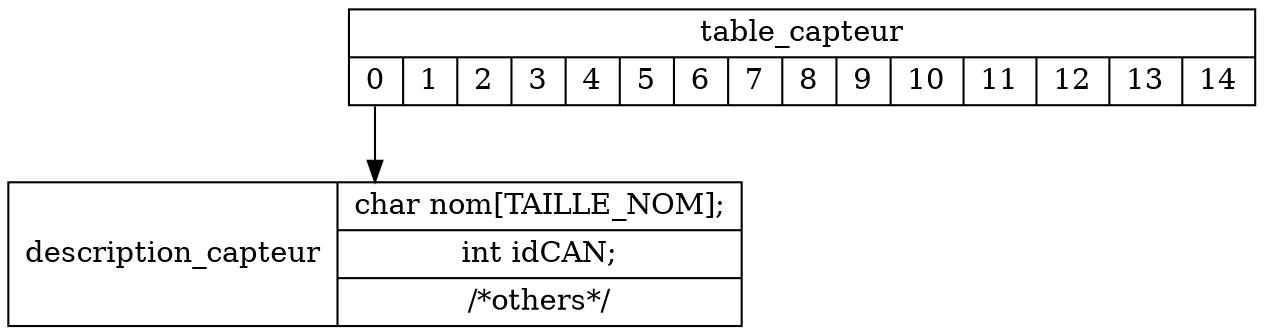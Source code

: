 digraph table_capteur {
		
	graph [
		fontsize = 11.5;
		dpi = 300;
	]
	
	"table_capteur" [
		headlabel = "truc"
		label = "{table_capteur|{<capt0> 0| 1| 2| 3| 4| 5| 6| 7| 8| 9| 10| 11| 12| 13| 14}}"
		shape = "record"
	]

	"description_capteur" [
		label = "description_capteur|{char nom[TAILLE_NOM];| int idCAN;| /*others*/}"
		shape = "record"
	]

	table_capteur:capt0 -> description_capteur	

}